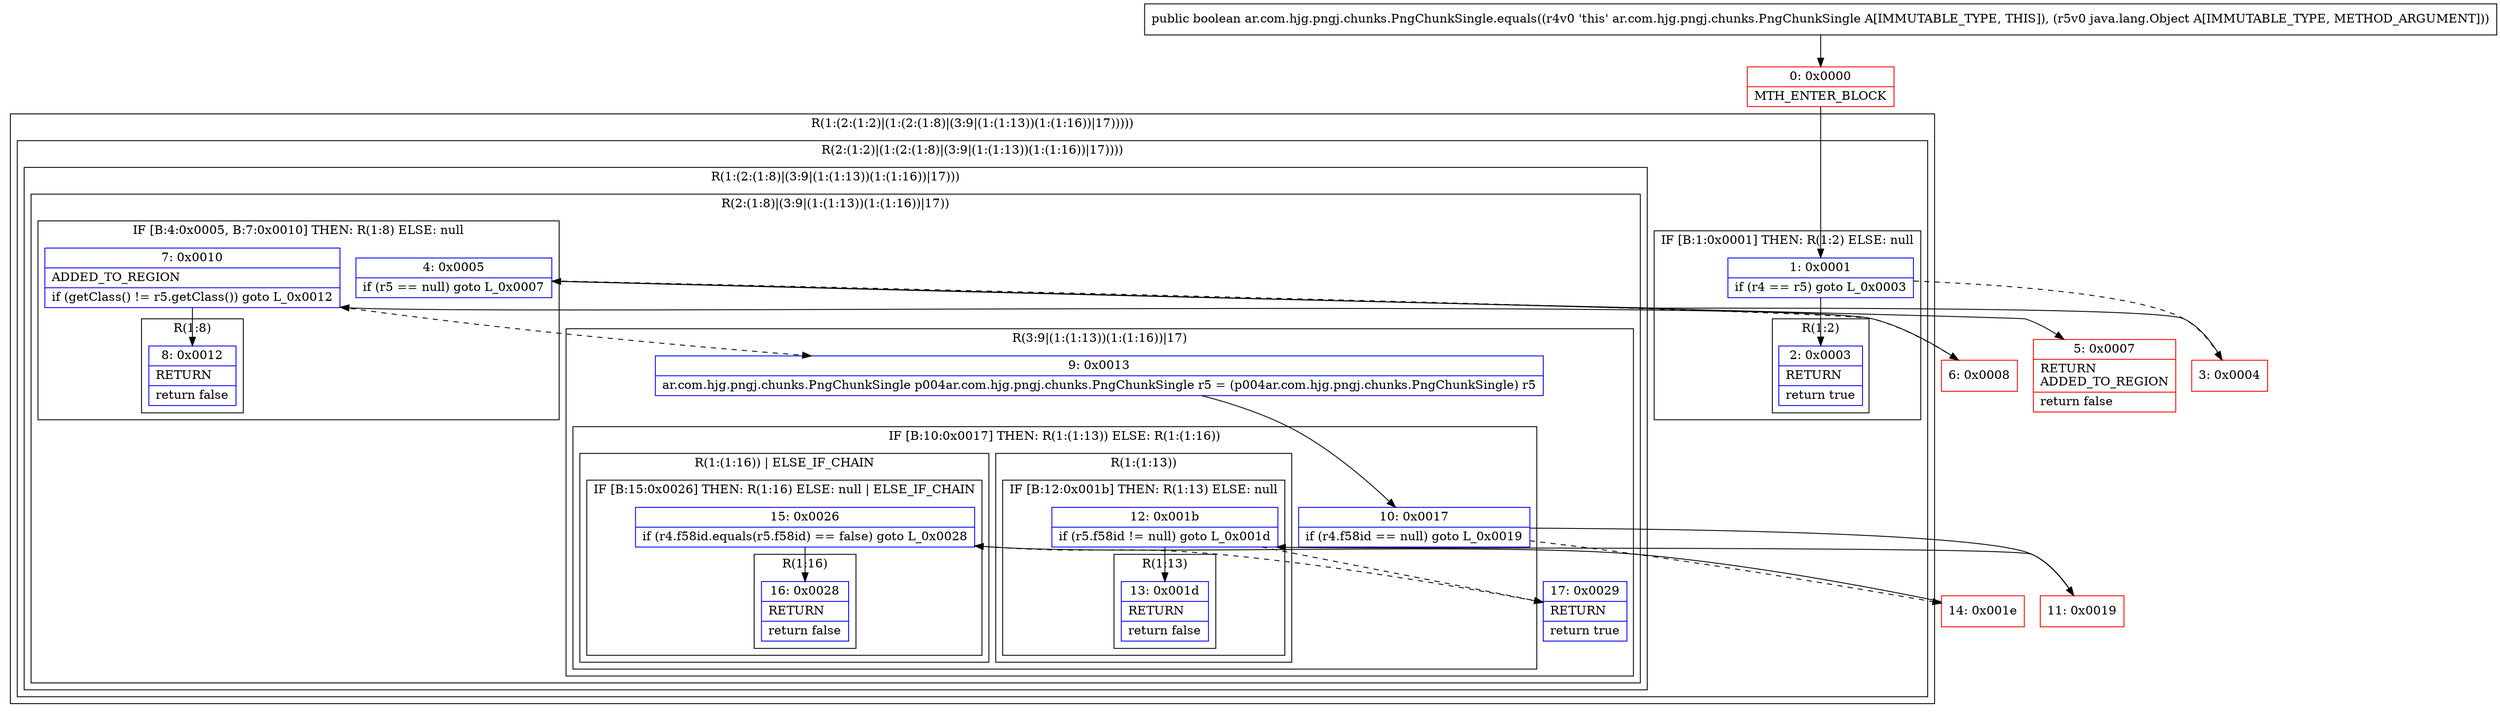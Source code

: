 digraph "CFG forar.com.hjg.pngj.chunks.PngChunkSingle.equals(Ljava\/lang\/Object;)Z" {
subgraph cluster_Region_1907529415 {
label = "R(1:(2:(1:2)|(1:(2:(1:8)|(3:9|(1:(1:13))(1:(1:16))|17)))))";
node [shape=record,color=blue];
subgraph cluster_Region_230303658 {
label = "R(2:(1:2)|(1:(2:(1:8)|(3:9|(1:(1:13))(1:(1:16))|17))))";
node [shape=record,color=blue];
subgraph cluster_IfRegion_253954217 {
label = "IF [B:1:0x0001] THEN: R(1:2) ELSE: null";
node [shape=record,color=blue];
Node_1 [shape=record,label="{1\:\ 0x0001|if (r4 == r5) goto L_0x0003\l}"];
subgraph cluster_Region_1727591613 {
label = "R(1:2)";
node [shape=record,color=blue];
Node_2 [shape=record,label="{2\:\ 0x0003|RETURN\l|return true\l}"];
}
}
subgraph cluster_Region_60379659 {
label = "R(1:(2:(1:8)|(3:9|(1:(1:13))(1:(1:16))|17)))";
node [shape=record,color=blue];
subgraph cluster_Region_1598202533 {
label = "R(2:(1:8)|(3:9|(1:(1:13))(1:(1:16))|17))";
node [shape=record,color=blue];
subgraph cluster_IfRegion_1219727268 {
label = "IF [B:4:0x0005, B:7:0x0010] THEN: R(1:8) ELSE: null";
node [shape=record,color=blue];
Node_4 [shape=record,label="{4\:\ 0x0005|if (r5 == null) goto L_0x0007\l}"];
Node_7 [shape=record,label="{7\:\ 0x0010|ADDED_TO_REGION\l|if (getClass() != r5.getClass()) goto L_0x0012\l}"];
subgraph cluster_Region_1766840083 {
label = "R(1:8)";
node [shape=record,color=blue];
Node_8 [shape=record,label="{8\:\ 0x0012|RETURN\l|return false\l}"];
}
}
subgraph cluster_Region_371670542 {
label = "R(3:9|(1:(1:13))(1:(1:16))|17)";
node [shape=record,color=blue];
Node_9 [shape=record,label="{9\:\ 0x0013|ar.com.hjg.pngj.chunks.PngChunkSingle p004ar.com.hjg.pngj.chunks.PngChunkSingle r5 = (p004ar.com.hjg.pngj.chunks.PngChunkSingle) r5\l}"];
subgraph cluster_IfRegion_546298171 {
label = "IF [B:10:0x0017] THEN: R(1:(1:13)) ELSE: R(1:(1:16))";
node [shape=record,color=blue];
Node_10 [shape=record,label="{10\:\ 0x0017|if (r4.f58id == null) goto L_0x0019\l}"];
subgraph cluster_Region_1787957253 {
label = "R(1:(1:13))";
node [shape=record,color=blue];
subgraph cluster_IfRegion_1335970738 {
label = "IF [B:12:0x001b] THEN: R(1:13) ELSE: null";
node [shape=record,color=blue];
Node_12 [shape=record,label="{12\:\ 0x001b|if (r5.f58id != null) goto L_0x001d\l}"];
subgraph cluster_Region_1040739420 {
label = "R(1:13)";
node [shape=record,color=blue];
Node_13 [shape=record,label="{13\:\ 0x001d|RETURN\l|return false\l}"];
}
}
}
subgraph cluster_Region_703120321 {
label = "R(1:(1:16)) | ELSE_IF_CHAIN\l";
node [shape=record,color=blue];
subgraph cluster_IfRegion_984144768 {
label = "IF [B:15:0x0026] THEN: R(1:16) ELSE: null | ELSE_IF_CHAIN\l";
node [shape=record,color=blue];
Node_15 [shape=record,label="{15\:\ 0x0026|if (r4.f58id.equals(r5.f58id) == false) goto L_0x0028\l}"];
subgraph cluster_Region_2003866054 {
label = "R(1:16)";
node [shape=record,color=blue];
Node_16 [shape=record,label="{16\:\ 0x0028|RETURN\l|return false\l}"];
}
}
}
}
Node_17 [shape=record,label="{17\:\ 0x0029|RETURN\l|return true\l}"];
}
}
}
}
}
Node_0 [shape=record,color=red,label="{0\:\ 0x0000|MTH_ENTER_BLOCK\l}"];
Node_3 [shape=record,color=red,label="{3\:\ 0x0004}"];
Node_5 [shape=record,color=red,label="{5\:\ 0x0007|RETURN\lADDED_TO_REGION\l|return false\l}"];
Node_6 [shape=record,color=red,label="{6\:\ 0x0008}"];
Node_11 [shape=record,color=red,label="{11\:\ 0x0019}"];
Node_14 [shape=record,color=red,label="{14\:\ 0x001e}"];
MethodNode[shape=record,label="{public boolean ar.com.hjg.pngj.chunks.PngChunkSingle.equals((r4v0 'this' ar.com.hjg.pngj.chunks.PngChunkSingle A[IMMUTABLE_TYPE, THIS]), (r5v0 java.lang.Object A[IMMUTABLE_TYPE, METHOD_ARGUMENT])) }"];
MethodNode -> Node_0;
Node_1 -> Node_2;
Node_1 -> Node_3[style=dashed];
Node_4 -> Node_5;
Node_4 -> Node_6[style=dashed];
Node_7 -> Node_8;
Node_7 -> Node_9[style=dashed];
Node_9 -> Node_10;
Node_10 -> Node_11;
Node_10 -> Node_14[style=dashed];
Node_12 -> Node_13;
Node_12 -> Node_17[style=dashed];
Node_15 -> Node_16;
Node_15 -> Node_17[style=dashed];
Node_0 -> Node_1;
Node_3 -> Node_4;
Node_6 -> Node_7;
Node_11 -> Node_12;
Node_14 -> Node_15;
}

